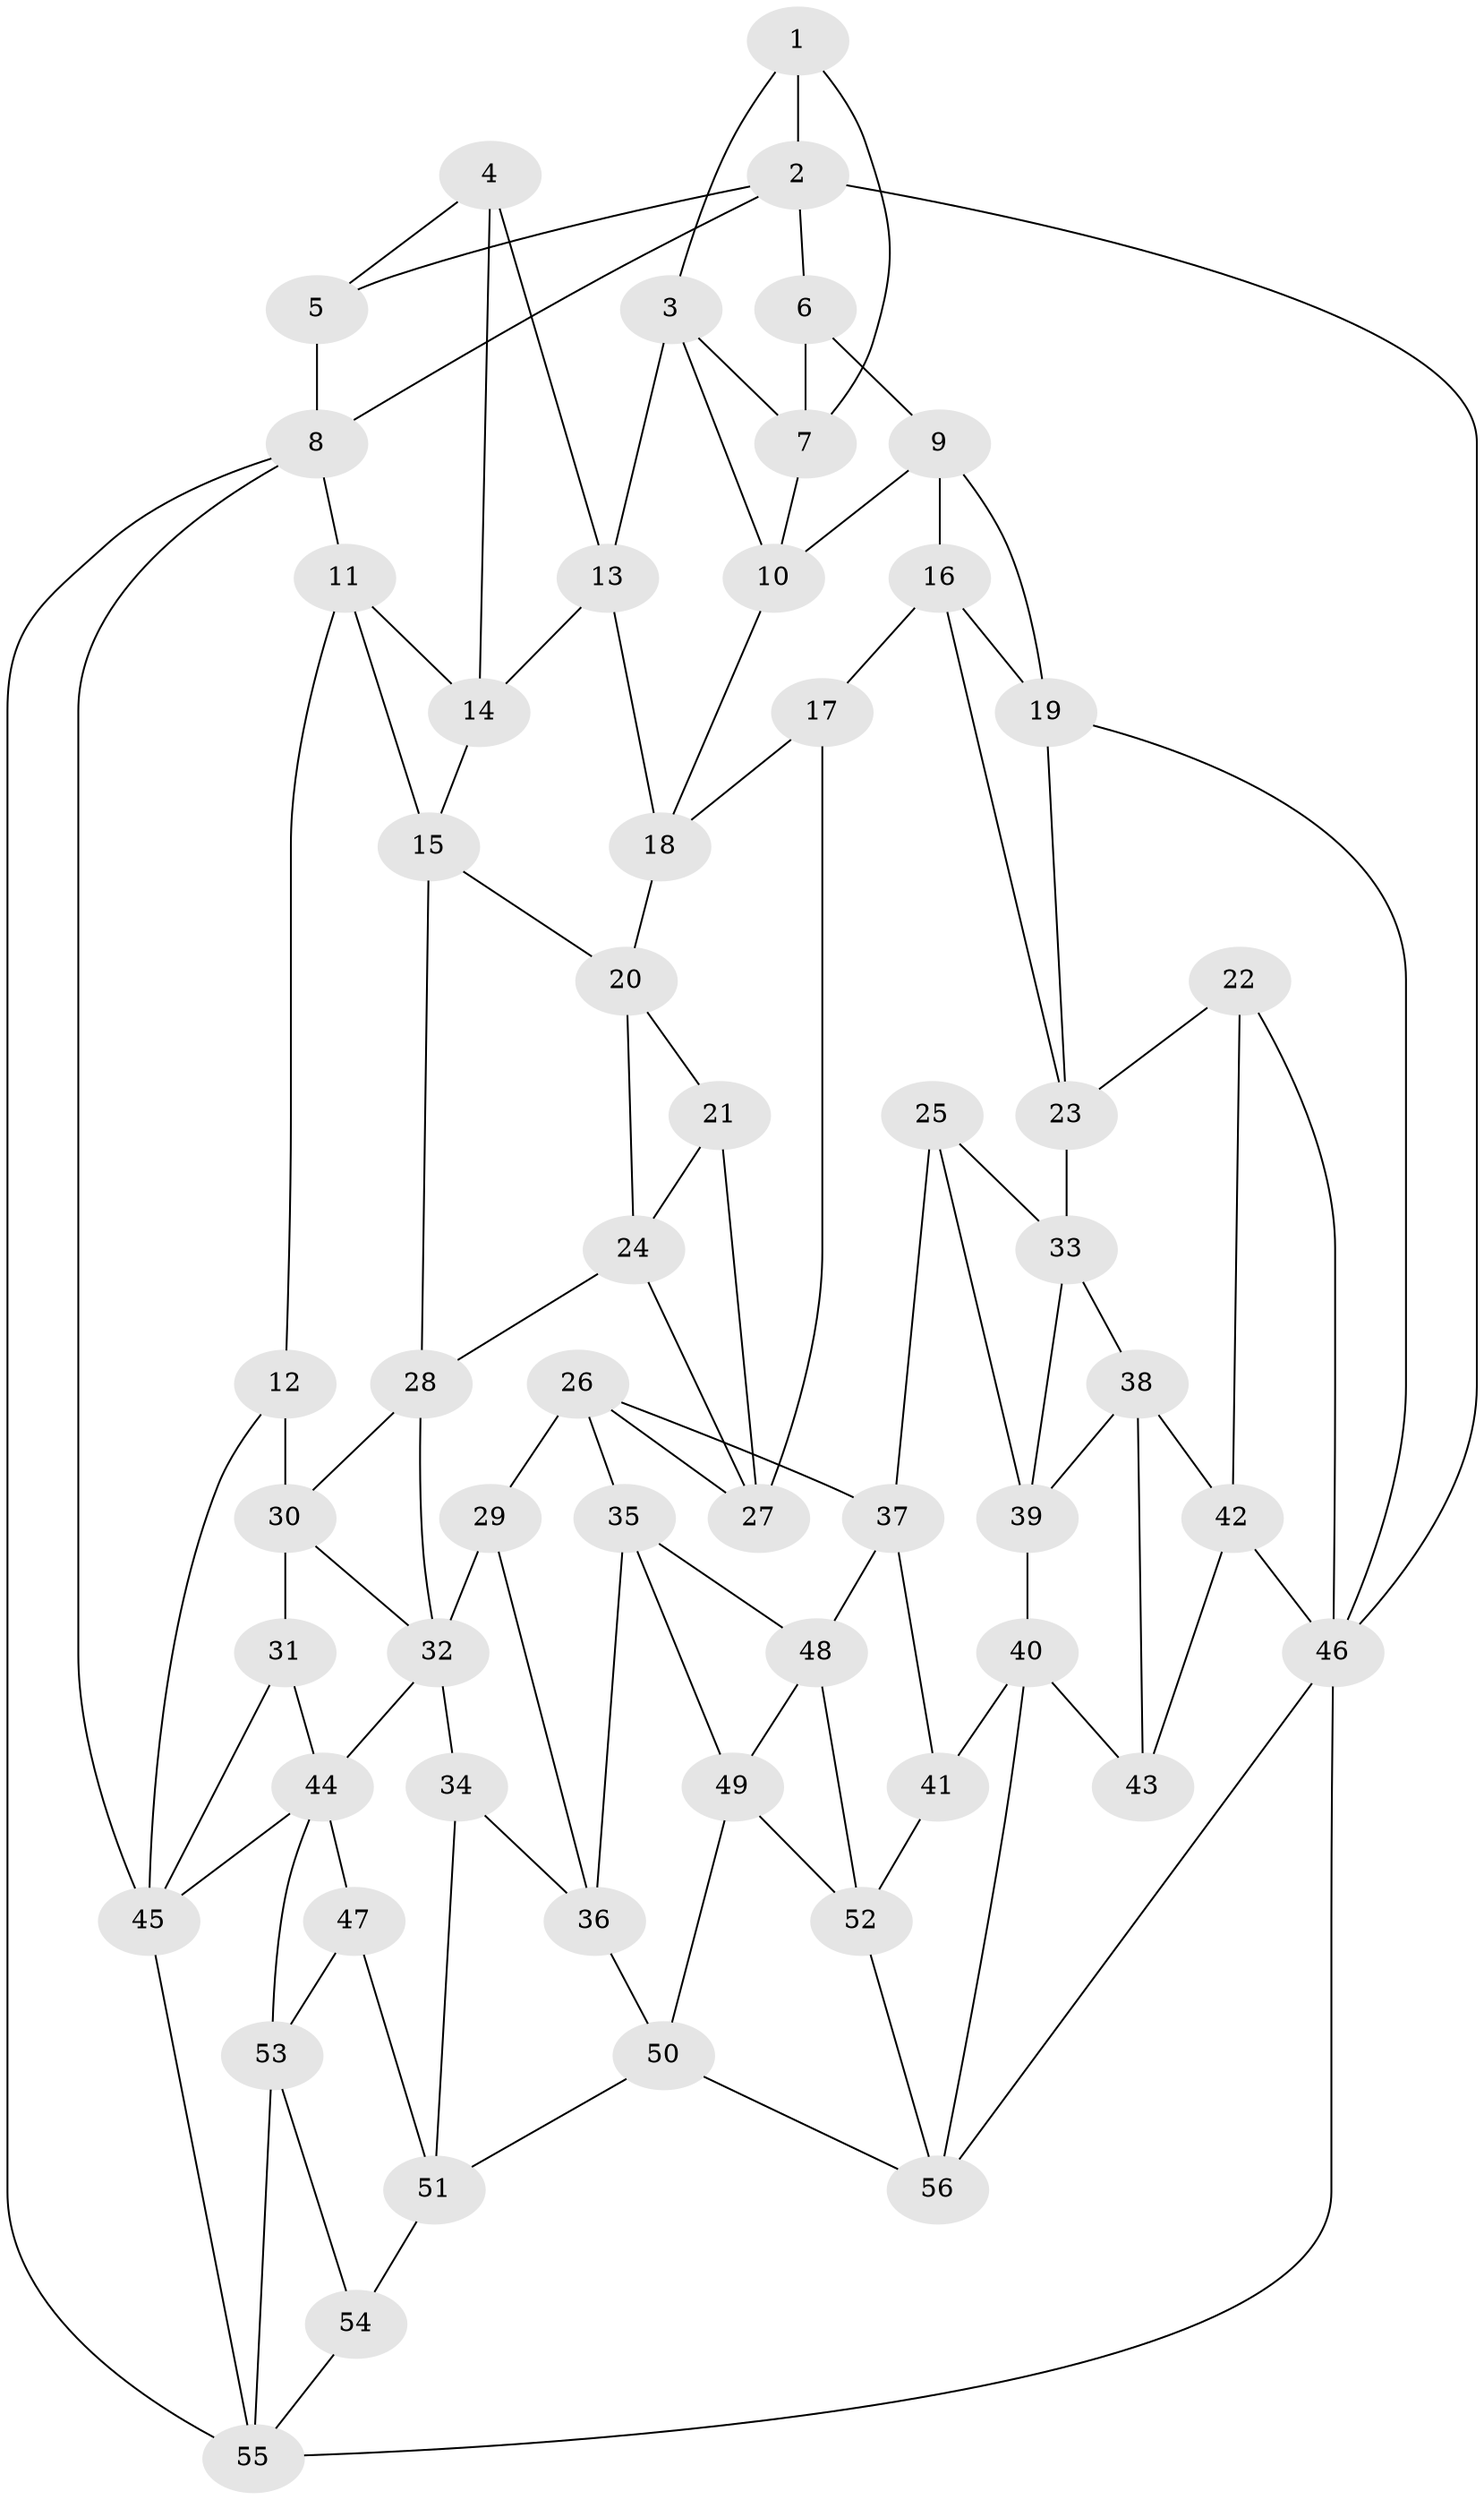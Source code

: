 // original degree distribution, {3: 0.018018018018018018, 4: 0.26126126126126126, 5: 0.4864864864864865, 6: 0.23423423423423423}
// Generated by graph-tools (version 1.1) at 2025/51/03/09/25 03:51:09]
// undirected, 56 vertices, 108 edges
graph export_dot {
graph [start="1"]
  node [color=gray90,style=filled];
  1;
  2;
  3;
  4;
  5;
  6;
  7;
  8;
  9;
  10;
  11;
  12;
  13;
  14;
  15;
  16;
  17;
  18;
  19;
  20;
  21;
  22;
  23;
  24;
  25;
  26;
  27;
  28;
  29;
  30;
  31;
  32;
  33;
  34;
  35;
  36;
  37;
  38;
  39;
  40;
  41;
  42;
  43;
  44;
  45;
  46;
  47;
  48;
  49;
  50;
  51;
  52;
  53;
  54;
  55;
  56;
  1 -- 2 [weight=1.0];
  1 -- 3 [weight=1.0];
  1 -- 7 [weight=1.0];
  2 -- 5 [weight=1.0];
  2 -- 6 [weight=1.0];
  2 -- 8 [weight=1.0];
  2 -- 46 [weight=1.0];
  3 -- 7 [weight=1.0];
  3 -- 10 [weight=1.0];
  3 -- 13 [weight=1.0];
  4 -- 5 [weight=1.0];
  4 -- 13 [weight=1.0];
  4 -- 14 [weight=1.0];
  5 -- 8 [weight=1.0];
  6 -- 7 [weight=1.0];
  6 -- 9 [weight=1.0];
  7 -- 10 [weight=1.0];
  8 -- 11 [weight=1.0];
  8 -- 45 [weight=1.0];
  8 -- 55 [weight=1.0];
  9 -- 10 [weight=1.0];
  9 -- 16 [weight=1.0];
  9 -- 19 [weight=1.0];
  10 -- 18 [weight=1.0];
  11 -- 12 [weight=1.0];
  11 -- 14 [weight=1.0];
  11 -- 15 [weight=1.0];
  12 -- 30 [weight=1.0];
  12 -- 45 [weight=1.0];
  13 -- 14 [weight=1.0];
  13 -- 18 [weight=1.0];
  14 -- 15 [weight=1.0];
  15 -- 20 [weight=1.0];
  15 -- 28 [weight=1.0];
  16 -- 17 [weight=1.0];
  16 -- 19 [weight=1.0];
  16 -- 23 [weight=1.0];
  17 -- 18 [weight=1.0];
  17 -- 27 [weight=1.0];
  18 -- 20 [weight=1.0];
  19 -- 23 [weight=1.0];
  19 -- 46 [weight=1.0];
  20 -- 21 [weight=1.0];
  20 -- 24 [weight=1.0];
  21 -- 24 [weight=1.0];
  21 -- 27 [weight=1.0];
  22 -- 23 [weight=1.0];
  22 -- 42 [weight=1.0];
  22 -- 46 [weight=1.0];
  23 -- 33 [weight=1.0];
  24 -- 27 [weight=1.0];
  24 -- 28 [weight=1.0];
  25 -- 33 [weight=1.0];
  25 -- 37 [weight=1.0];
  25 -- 39 [weight=1.0];
  26 -- 27 [weight=1.0];
  26 -- 29 [weight=1.0];
  26 -- 35 [weight=1.0];
  26 -- 37 [weight=1.0];
  28 -- 30 [weight=1.0];
  28 -- 32 [weight=1.0];
  29 -- 32 [weight=2.0];
  29 -- 36 [weight=1.0];
  30 -- 31 [weight=1.0];
  30 -- 32 [weight=1.0];
  31 -- 44 [weight=1.0];
  31 -- 45 [weight=1.0];
  32 -- 34 [weight=1.0];
  32 -- 44 [weight=1.0];
  33 -- 38 [weight=1.0];
  33 -- 39 [weight=1.0];
  34 -- 36 [weight=1.0];
  34 -- 51 [weight=1.0];
  35 -- 36 [weight=1.0];
  35 -- 48 [weight=1.0];
  35 -- 49 [weight=1.0];
  36 -- 50 [weight=1.0];
  37 -- 41 [weight=1.0];
  37 -- 48 [weight=1.0];
  38 -- 39 [weight=1.0];
  38 -- 42 [weight=1.0];
  38 -- 43 [weight=1.0];
  39 -- 40 [weight=1.0];
  40 -- 41 [weight=1.0];
  40 -- 43 [weight=1.0];
  40 -- 56 [weight=1.0];
  41 -- 52 [weight=1.0];
  42 -- 43 [weight=1.0];
  42 -- 46 [weight=1.0];
  44 -- 45 [weight=1.0];
  44 -- 47 [weight=2.0];
  44 -- 53 [weight=1.0];
  45 -- 55 [weight=1.0];
  46 -- 55 [weight=1.0];
  46 -- 56 [weight=1.0];
  47 -- 51 [weight=1.0];
  47 -- 53 [weight=1.0];
  48 -- 49 [weight=1.0];
  48 -- 52 [weight=1.0];
  49 -- 50 [weight=1.0];
  49 -- 52 [weight=1.0];
  50 -- 51 [weight=1.0];
  50 -- 56 [weight=1.0];
  51 -- 54 [weight=1.0];
  52 -- 56 [weight=1.0];
  53 -- 54 [weight=1.0];
  53 -- 55 [weight=1.0];
  54 -- 55 [weight=1.0];
}
